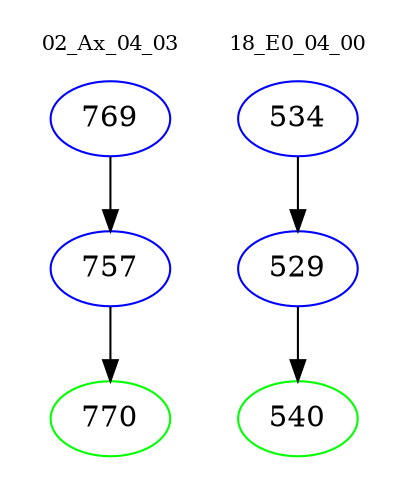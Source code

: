 digraph{
subgraph cluster_0 {
color = white
label = "02_Ax_04_03";
fontsize=10;
T0_769 [label="769", color="blue"]
T0_769 -> T0_757 [color="black"]
T0_757 [label="757", color="blue"]
T0_757 -> T0_770 [color="black"]
T0_770 [label="770", color="green"]
}
subgraph cluster_1 {
color = white
label = "18_E0_04_00";
fontsize=10;
T1_534 [label="534", color="blue"]
T1_534 -> T1_529 [color="black"]
T1_529 [label="529", color="blue"]
T1_529 -> T1_540 [color="black"]
T1_540 [label="540", color="green"]
}
}

